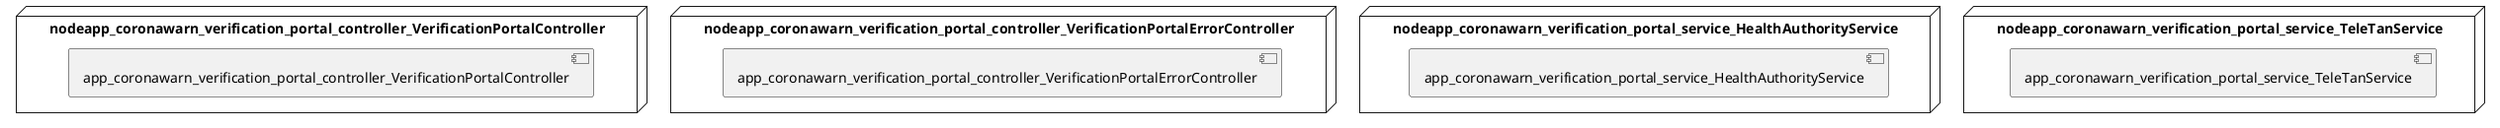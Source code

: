 @startuml
skinparam fixCircleLabelOverlapping true
skinparam componentStyle uml2
node nodeapp_coronawarn_verification_portal_controller_VerificationPortalController {
[app_coronawarn_verification_portal_controller_VerificationPortalController] [[corona-warn-app-cwa-verification-portal.system#_kXjPUzeAEe-NvOOW8fHZhg]]
}
node nodeapp_coronawarn_verification_portal_controller_VerificationPortalErrorController {
[app_coronawarn_verification_portal_controller_VerificationPortalErrorController] [[corona-warn-app-cwa-verification-portal.system#_kXjPUzeAEe-NvOOW8fHZhg]]
}
node nodeapp_coronawarn_verification_portal_service_HealthAuthorityService {
[app_coronawarn_verification_portal_service_HealthAuthorityService] [[corona-warn-app-cwa-verification-portal.system#_kXjPUzeAEe-NvOOW8fHZhg]]
}
node nodeapp_coronawarn_verification_portal_service_TeleTanService {
[app_coronawarn_verification_portal_service_TeleTanService] [[corona-warn-app-cwa-verification-portal.system#_kXjPUzeAEe-NvOOW8fHZhg]]
}

@enduml
